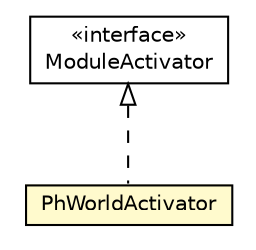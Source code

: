 #!/usr/local/bin/dot
#
# Class diagram 
# Generated by UMLGraph version R5_6-24-gf6e263 (http://www.umlgraph.org/)
#

digraph G {
	edge [fontname="Helvetica",fontsize=10,labelfontname="Helvetica",labelfontsize=10];
	node [fontname="Helvetica",fontsize=10,shape=plaintext];
	nodesep=0.25;
	ranksep=0.5;
	// org.universAAL.middleware.container.ModuleActivator
	c6409541 [label=<<table title="org.universAAL.middleware.container.ModuleActivator" border="0" cellborder="1" cellspacing="0" cellpadding="2" port="p" href="../middleware/container/ModuleActivator.html">
		<tr><td><table border="0" cellspacing="0" cellpadding="1">
<tr><td align="center" balign="center"> &#171;interface&#187; </td></tr>
<tr><td align="center" balign="center"> ModuleActivator </td></tr>
		</table></td></tr>
		</table>>, URL="../middleware/container/ModuleActivator.html", fontname="Helvetica", fontcolor="black", fontsize=10.0];
	// org.universAAL.ontology.PhWorldActivator
	c6410122 [label=<<table title="org.universAAL.ontology.PhWorldActivator" border="0" cellborder="1" cellspacing="0" cellpadding="2" port="p" bgcolor="lemonChiffon" href="./PhWorldActivator.html">
		<tr><td><table border="0" cellspacing="0" cellpadding="1">
<tr><td align="center" balign="center"> PhWorldActivator </td></tr>
		</table></td></tr>
		</table>>, URL="./PhWorldActivator.html", fontname="Helvetica", fontcolor="black", fontsize=10.0];
	//org.universAAL.ontology.PhWorldActivator implements org.universAAL.middleware.container.ModuleActivator
	c6409541:p -> c6410122:p [dir=back,arrowtail=empty,style=dashed];
}

